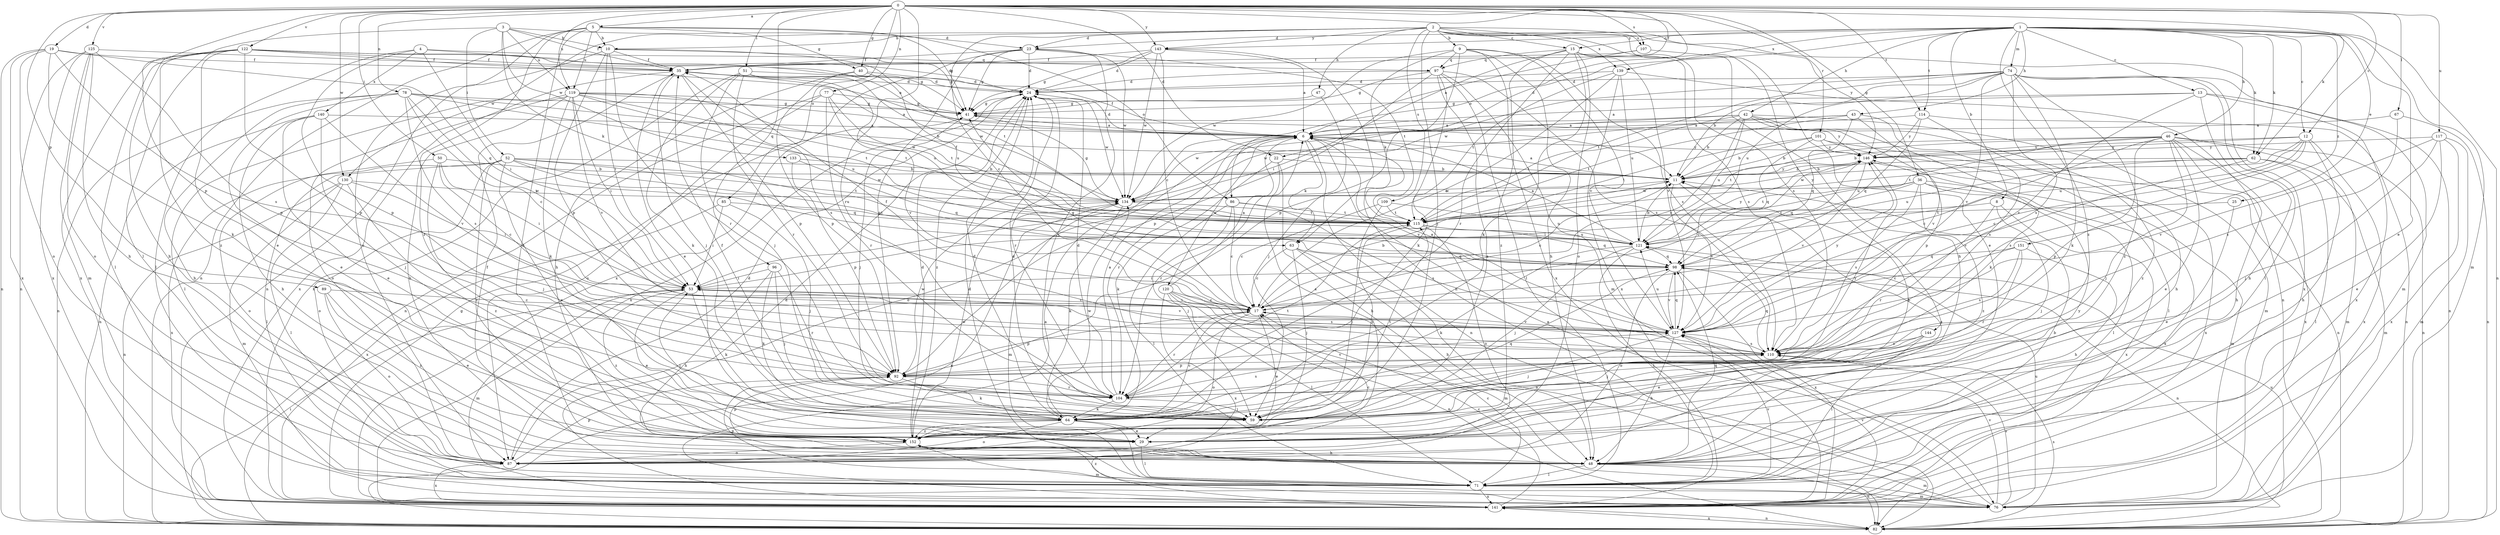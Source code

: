 strict digraph  {
0;
1;
2;
3;
4;
5;
6;
8;
9;
10;
11;
12;
13;
15;
17;
19;
22;
23;
24;
25;
29;
35;
36;
40;
41;
42;
43;
46;
47;
48;
50;
51;
52;
53;
59;
62;
63;
64;
67;
71;
74;
76;
77;
78;
82;
85;
86;
87;
89;
92;
96;
97;
98;
101;
104;
107;
109;
110;
114;
115;
117;
119;
120;
121;
122;
125;
127;
130;
133;
134;
139;
140;
141;
143;
144;
146;
151;
152;
0 -> 5  [label=a];
0 -> 12  [label=c];
0 -> 19  [label=d];
0 -> 22  [label=d];
0 -> 35  [label=f];
0 -> 36  [label=g];
0 -> 40  [label=g];
0 -> 50  [label=i];
0 -> 51  [label=i];
0 -> 62  [label=k];
0 -> 67  [label=l];
0 -> 77  [label=n];
0 -> 78  [label=n];
0 -> 85  [label=o];
0 -> 86  [label=o];
0 -> 89  [label=p];
0 -> 92  [label=p];
0 -> 96  [label=q];
0 -> 101  [label=r];
0 -> 104  [label=r];
0 -> 107  [label=s];
0 -> 114  [label=t];
0 -> 117  [label=u];
0 -> 119  [label=u];
0 -> 122  [label=v];
0 -> 125  [label=v];
0 -> 130  [label=w];
0 -> 143  [label=y];
1 -> 8  [label=b];
1 -> 12  [label=c];
1 -> 13  [label=c];
1 -> 15  [label=c];
1 -> 22  [label=d];
1 -> 23  [label=d];
1 -> 25  [label=e];
1 -> 29  [label=e];
1 -> 42  [label=h];
1 -> 43  [label=h];
1 -> 46  [label=h];
1 -> 62  [label=k];
1 -> 74  [label=m];
1 -> 76  [label=m];
1 -> 82  [label=n];
1 -> 114  [label=t];
1 -> 139  [label=x];
1 -> 143  [label=y];
1 -> 151  [label=z];
1 -> 152  [label=z];
2 -> 9  [label=b];
2 -> 10  [label=b];
2 -> 15  [label=c];
2 -> 17  [label=c];
2 -> 23  [label=d];
2 -> 47  [label=h];
2 -> 59  [label=j];
2 -> 62  [label=k];
2 -> 107  [label=s];
2 -> 109  [label=s];
2 -> 110  [label=s];
2 -> 130  [label=w];
2 -> 139  [label=x];
2 -> 143  [label=y];
2 -> 144  [label=y];
2 -> 146  [label=y];
3 -> 10  [label=b];
3 -> 23  [label=d];
3 -> 35  [label=f];
3 -> 52  [label=i];
3 -> 63  [label=k];
3 -> 71  [label=l];
3 -> 119  [label=u];
3 -> 133  [label=w];
4 -> 6  [label=a];
4 -> 53  [label=i];
4 -> 71  [label=l];
4 -> 92  [label=p];
4 -> 97  [label=q];
4 -> 140  [label=x];
5 -> 10  [label=b];
5 -> 40  [label=g];
5 -> 41  [label=g];
5 -> 48  [label=h];
5 -> 82  [label=n];
5 -> 86  [label=o];
5 -> 87  [label=o];
5 -> 119  [label=u];
5 -> 152  [label=z];
6 -> 24  [label=d];
6 -> 35  [label=f];
6 -> 63  [label=k];
6 -> 82  [label=n];
6 -> 87  [label=o];
6 -> 104  [label=r];
6 -> 120  [label=u];
6 -> 127  [label=v];
6 -> 146  [label=y];
8 -> 59  [label=j];
8 -> 104  [label=r];
8 -> 115  [label=t];
8 -> 141  [label=x];
9 -> 48  [label=h];
9 -> 63  [label=k];
9 -> 92  [label=p];
9 -> 97  [label=q];
9 -> 110  [label=s];
9 -> 127  [label=v];
9 -> 134  [label=w];
9 -> 141  [label=x];
10 -> 35  [label=f];
10 -> 41  [label=g];
10 -> 53  [label=i];
10 -> 82  [label=n];
10 -> 92  [label=p];
10 -> 104  [label=r];
10 -> 115  [label=t];
11 -> 6  [label=a];
11 -> 17  [label=c];
11 -> 87  [label=o];
11 -> 127  [label=v];
11 -> 134  [label=w];
11 -> 146  [label=y];
12 -> 11  [label=b];
12 -> 17  [label=c];
12 -> 48  [label=h];
12 -> 110  [label=s];
12 -> 115  [label=t];
12 -> 121  [label=u];
12 -> 141  [label=x];
12 -> 146  [label=y];
13 -> 6  [label=a];
13 -> 41  [label=g];
13 -> 48  [label=h];
13 -> 82  [label=n];
13 -> 127  [label=v];
13 -> 141  [label=x];
15 -> 48  [label=h];
15 -> 53  [label=i];
15 -> 64  [label=k];
15 -> 87  [label=o];
15 -> 97  [label=q];
15 -> 104  [label=r];
15 -> 110  [label=s];
15 -> 127  [label=v];
15 -> 152  [label=z];
17 -> 11  [label=b];
17 -> 29  [label=e];
17 -> 41  [label=g];
17 -> 53  [label=i];
17 -> 87  [label=o];
17 -> 92  [label=p];
17 -> 104  [label=r];
17 -> 127  [label=v];
19 -> 35  [label=f];
19 -> 64  [label=k];
19 -> 82  [label=n];
19 -> 87  [label=o];
19 -> 98  [label=q];
19 -> 110  [label=s];
19 -> 141  [label=x];
22 -> 11  [label=b];
22 -> 48  [label=h];
22 -> 64  [label=k];
22 -> 104  [label=r];
23 -> 24  [label=d];
23 -> 35  [label=f];
23 -> 41  [label=g];
23 -> 59  [label=j];
23 -> 92  [label=p];
23 -> 115  [label=t];
23 -> 134  [label=w];
23 -> 141  [label=x];
24 -> 41  [label=g];
24 -> 104  [label=r];
24 -> 134  [label=w];
24 -> 141  [label=x];
24 -> 152  [label=z];
25 -> 29  [label=e];
25 -> 115  [label=t];
29 -> 6  [label=a];
29 -> 53  [label=i];
29 -> 71  [label=l];
35 -> 24  [label=d];
35 -> 29  [label=e];
35 -> 59  [label=j];
35 -> 92  [label=p];
35 -> 110  [label=s];
35 -> 141  [label=x];
36 -> 53  [label=i];
36 -> 71  [label=l];
36 -> 76  [label=m];
36 -> 110  [label=s];
36 -> 115  [label=t];
36 -> 134  [label=w];
36 -> 141  [label=x];
36 -> 152  [label=z];
40 -> 24  [label=d];
40 -> 48  [label=h];
40 -> 92  [label=p];
40 -> 121  [label=u];
41 -> 6  [label=a];
41 -> 59  [label=j];
41 -> 146  [label=y];
42 -> 6  [label=a];
42 -> 11  [label=b];
42 -> 17  [label=c];
42 -> 48  [label=h];
42 -> 64  [label=k];
42 -> 76  [label=m];
42 -> 92  [label=p];
42 -> 115  [label=t];
42 -> 121  [label=u];
42 -> 134  [label=w];
43 -> 6  [label=a];
43 -> 98  [label=q];
43 -> 110  [label=s];
43 -> 115  [label=t];
43 -> 127  [label=v];
43 -> 134  [label=w];
46 -> 11  [label=b];
46 -> 17  [label=c];
46 -> 29  [label=e];
46 -> 48  [label=h];
46 -> 59  [label=j];
46 -> 76  [label=m];
46 -> 82  [label=n];
46 -> 92  [label=p];
46 -> 115  [label=t];
46 -> 121  [label=u];
46 -> 141  [label=x];
46 -> 146  [label=y];
47 -> 41  [label=g];
47 -> 59  [label=j];
48 -> 35  [label=f];
48 -> 71  [label=l];
48 -> 76  [label=m];
48 -> 82  [label=n];
48 -> 98  [label=q];
48 -> 146  [label=y];
50 -> 11  [label=b];
50 -> 17  [label=c];
50 -> 53  [label=i];
50 -> 59  [label=j];
50 -> 87  [label=o];
51 -> 24  [label=d];
51 -> 59  [label=j];
51 -> 64  [label=k];
51 -> 104  [label=r];
51 -> 121  [label=u];
51 -> 134  [label=w];
51 -> 141  [label=x];
52 -> 11  [label=b];
52 -> 29  [label=e];
52 -> 71  [label=l];
52 -> 87  [label=o];
52 -> 98  [label=q];
52 -> 115  [label=t];
52 -> 121  [label=u];
52 -> 134  [label=w];
52 -> 141  [label=x];
52 -> 152  [label=z];
53 -> 17  [label=c];
53 -> 29  [label=e];
53 -> 64  [label=k];
53 -> 76  [label=m];
53 -> 127  [label=v];
53 -> 152  [label=z];
59 -> 11  [label=b];
59 -> 24  [label=d];
59 -> 35  [label=f];
59 -> 115  [label=t];
62 -> 11  [label=b];
62 -> 71  [label=l];
62 -> 76  [label=m];
62 -> 121  [label=u];
62 -> 127  [label=v];
62 -> 134  [label=w];
63 -> 17  [label=c];
63 -> 48  [label=h];
63 -> 59  [label=j];
63 -> 82  [label=n];
63 -> 98  [label=q];
64 -> 17  [label=c];
64 -> 24  [label=d];
64 -> 29  [label=e];
64 -> 71  [label=l];
64 -> 87  [label=o];
64 -> 98  [label=q];
64 -> 134  [label=w];
64 -> 152  [label=z];
67 -> 6  [label=a];
67 -> 82  [label=n];
67 -> 110  [label=s];
71 -> 11  [label=b];
71 -> 17  [label=c];
71 -> 24  [label=d];
71 -> 76  [label=m];
71 -> 92  [label=p];
71 -> 127  [label=v];
71 -> 141  [label=x];
71 -> 152  [label=z];
74 -> 11  [label=b];
74 -> 24  [label=d];
74 -> 64  [label=k];
74 -> 71  [label=l];
74 -> 76  [label=m];
74 -> 110  [label=s];
74 -> 115  [label=t];
74 -> 121  [label=u];
74 -> 127  [label=v];
74 -> 134  [label=w];
74 -> 141  [label=x];
74 -> 152  [label=z];
76 -> 6  [label=a];
76 -> 110  [label=s];
76 -> 121  [label=u];
76 -> 127  [label=v];
77 -> 41  [label=g];
77 -> 82  [label=n];
77 -> 87  [label=o];
77 -> 104  [label=r];
77 -> 115  [label=t];
77 -> 127  [label=v];
78 -> 11  [label=b];
78 -> 17  [label=c];
78 -> 29  [label=e];
78 -> 41  [label=g];
78 -> 48  [label=h];
78 -> 53  [label=i];
78 -> 82  [label=n];
78 -> 110  [label=s];
78 -> 115  [label=t];
82 -> 53  [label=i];
82 -> 110  [label=s];
82 -> 121  [label=u];
82 -> 141  [label=x];
85 -> 53  [label=i];
85 -> 59  [label=j];
85 -> 115  [label=t];
85 -> 141  [label=x];
86 -> 17  [label=c];
86 -> 59  [label=j];
86 -> 71  [label=l];
86 -> 110  [label=s];
86 -> 115  [label=t];
87 -> 17  [label=c];
87 -> 24  [label=d];
87 -> 92  [label=p];
87 -> 141  [label=x];
89 -> 17  [label=c];
89 -> 29  [label=e];
89 -> 87  [label=o];
89 -> 152  [label=z];
92 -> 64  [label=k];
92 -> 104  [label=r];
92 -> 127  [label=v];
92 -> 134  [label=w];
96 -> 48  [label=h];
96 -> 53  [label=i];
96 -> 59  [label=j];
96 -> 64  [label=k];
96 -> 104  [label=r];
97 -> 24  [label=d];
97 -> 41  [label=g];
97 -> 64  [label=k];
97 -> 71  [label=l];
97 -> 76  [label=m];
97 -> 92  [label=p];
97 -> 110  [label=s];
97 -> 152  [label=z];
98 -> 53  [label=i];
98 -> 82  [label=n];
98 -> 87  [label=o];
98 -> 127  [label=v];
98 -> 141  [label=x];
101 -> 11  [label=b];
101 -> 71  [label=l];
101 -> 82  [label=n];
101 -> 98  [label=q];
101 -> 115  [label=t];
101 -> 146  [label=y];
104 -> 6  [label=a];
104 -> 24  [label=d];
104 -> 59  [label=j];
104 -> 64  [label=k];
104 -> 110  [label=s];
104 -> 115  [label=t];
104 -> 146  [label=y];
107 -> 6  [label=a];
107 -> 29  [label=e];
107 -> 35  [label=f];
109 -> 17  [label=c];
109 -> 115  [label=t];
109 -> 121  [label=u];
109 -> 152  [label=z];
110 -> 92  [label=p];
110 -> 98  [label=q];
114 -> 6  [label=a];
114 -> 82  [label=n];
114 -> 98  [label=q];
114 -> 146  [label=y];
114 -> 152  [label=z];
115 -> 35  [label=f];
115 -> 59  [label=j];
115 -> 87  [label=o];
115 -> 98  [label=q];
115 -> 121  [label=u];
117 -> 29  [label=e];
117 -> 59  [label=j];
117 -> 76  [label=m];
117 -> 127  [label=v];
117 -> 141  [label=x];
117 -> 146  [label=y];
119 -> 6  [label=a];
119 -> 41  [label=g];
119 -> 48  [label=h];
119 -> 53  [label=i];
119 -> 64  [label=k];
119 -> 71  [label=l];
119 -> 87  [label=o];
119 -> 115  [label=t];
119 -> 121  [label=u];
119 -> 127  [label=v];
119 -> 134  [label=w];
120 -> 6  [label=a];
120 -> 17  [label=c];
120 -> 71  [label=l];
120 -> 76  [label=m];
120 -> 82  [label=n];
120 -> 110  [label=s];
120 -> 141  [label=x];
121 -> 6  [label=a];
121 -> 11  [label=b];
121 -> 59  [label=j];
121 -> 64  [label=k];
121 -> 71  [label=l];
121 -> 98  [label=q];
121 -> 146  [label=y];
122 -> 11  [label=b];
122 -> 24  [label=d];
122 -> 29  [label=e];
122 -> 35  [label=f];
122 -> 41  [label=g];
122 -> 48  [label=h];
122 -> 71  [label=l];
122 -> 92  [label=p];
122 -> 141  [label=x];
122 -> 152  [label=z];
125 -> 35  [label=f];
125 -> 48  [label=h];
125 -> 76  [label=m];
125 -> 82  [label=n];
125 -> 87  [label=o];
125 -> 92  [label=p];
125 -> 141  [label=x];
127 -> 6  [label=a];
127 -> 35  [label=f];
127 -> 48  [label=h];
127 -> 59  [label=j];
127 -> 98  [label=q];
127 -> 110  [label=s];
127 -> 121  [label=u];
127 -> 146  [label=y];
130 -> 53  [label=i];
130 -> 71  [label=l];
130 -> 76  [label=m];
130 -> 82  [label=n];
130 -> 134  [label=w];
130 -> 152  [label=z];
133 -> 11  [label=b];
133 -> 92  [label=p];
133 -> 98  [label=q];
134 -> 41  [label=g];
134 -> 64  [label=k];
134 -> 76  [label=m];
134 -> 82  [label=n];
134 -> 115  [label=t];
139 -> 17  [label=c];
139 -> 24  [label=d];
139 -> 82  [label=n];
139 -> 115  [label=t];
139 -> 121  [label=u];
139 -> 141  [label=x];
140 -> 6  [label=a];
140 -> 29  [label=e];
140 -> 48  [label=h];
140 -> 59  [label=j];
140 -> 82  [label=n];
140 -> 127  [label=v];
141 -> 6  [label=a];
141 -> 17  [label=c];
141 -> 24  [label=d];
141 -> 41  [label=g];
141 -> 82  [label=n];
141 -> 127  [label=v];
143 -> 6  [label=a];
143 -> 17  [label=c];
143 -> 24  [label=d];
143 -> 35  [label=f];
143 -> 41  [label=g];
143 -> 82  [label=n];
143 -> 134  [label=w];
144 -> 29  [label=e];
144 -> 59  [label=j];
144 -> 71  [label=l];
144 -> 110  [label=s];
146 -> 11  [label=b];
146 -> 17  [label=c];
146 -> 98  [label=q];
146 -> 127  [label=v];
146 -> 141  [label=x];
151 -> 17  [label=c];
151 -> 48  [label=h];
151 -> 98  [label=q];
151 -> 104  [label=r];
151 -> 110  [label=s];
152 -> 24  [label=d];
152 -> 48  [label=h];
152 -> 76  [label=m];
152 -> 87  [label=o];
152 -> 92  [label=p];
152 -> 134  [label=w];
}
